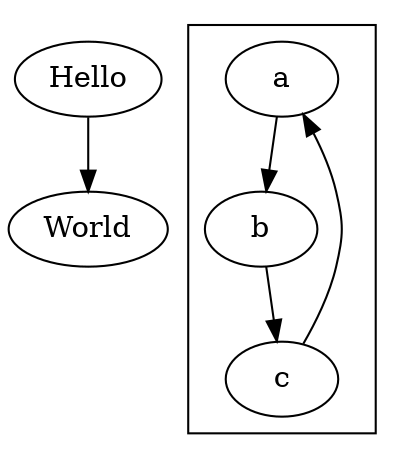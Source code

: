 /*  Este arquivo pode ser utilizado para geração de gráficos.
http://www.graphviz.org/Gallery.php 
*/

digraph G {
  Hello->World

  subgraph cluster_letras {
    a->b
    b->c
    c->a
  }
}

